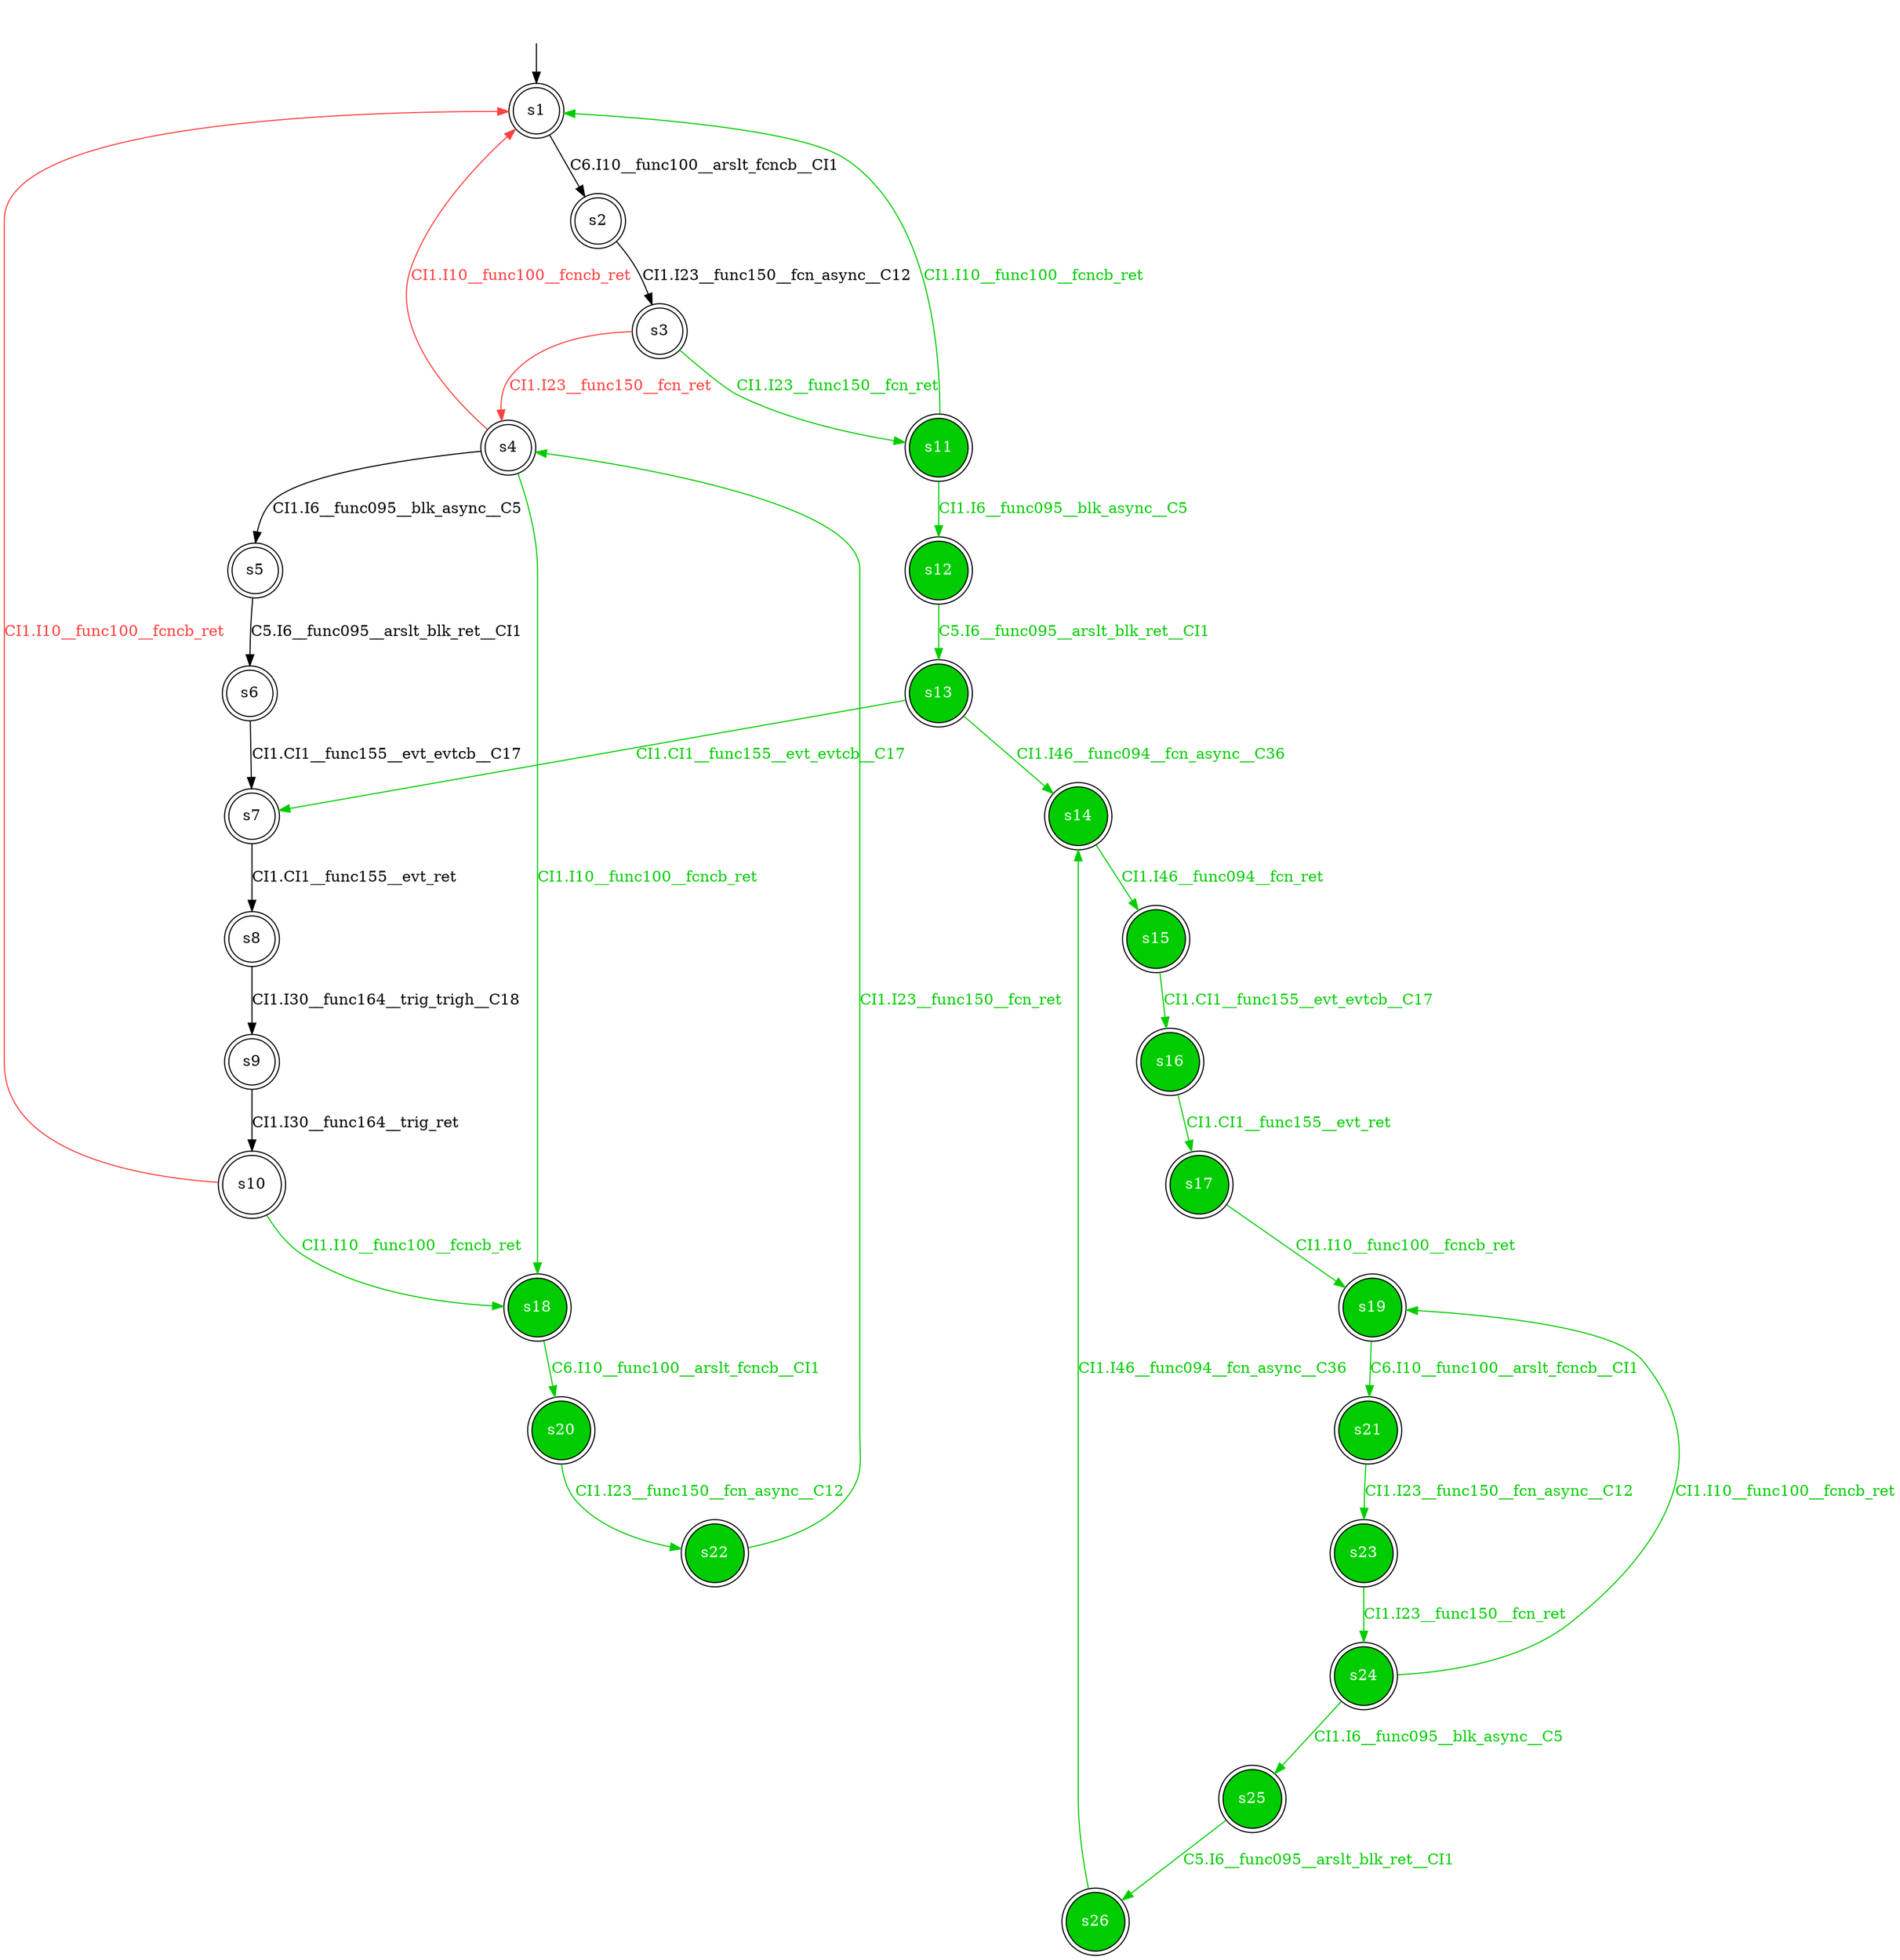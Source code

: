 digraph diffautomaton {
	1 [label=<s1> shape="doublecircle"];
	2 [label=<s2> shape="doublecircle"];
	3 [label=<s3> shape="doublecircle"];
	4 [label=<s4> shape="doublecircle"];
	5 [label=<s5> shape="doublecircle"];
	6 [label=<s6> shape="doublecircle"];
	7 [label=<s7> shape="doublecircle"];
	8 [label=<s8> shape="doublecircle"];
	9 [label=<s9> shape="doublecircle"];
	10 [label=<s10> shape="doublecircle"];
	11 [label=<s11> shape="doublecircle" fillcolor="#00cc00" fontcolor="#ffffff" style="filled"];
	12 [label=<s12> shape="doublecircle" fillcolor="#00cc00" fontcolor="#ffffff" style="filled"];
	13 [label=<s13> shape="doublecircle" fillcolor="#00cc00" fontcolor="#ffffff" style="filled"];
	14 [label=<s14> shape="doublecircle" fillcolor="#00cc00" fontcolor="#ffffff" style="filled"];
	15 [label=<s15> shape="doublecircle" fillcolor="#00cc00" fontcolor="#ffffff" style="filled"];
	16 [label=<s16> shape="doublecircle" fillcolor="#00cc00" fontcolor="#ffffff" style="filled"];
	17 [label=<s17> shape="doublecircle" fillcolor="#00cc00" fontcolor="#ffffff" style="filled"];
	18 [label=<s18> shape="doublecircle" fillcolor="#00cc00" fontcolor="#ffffff" style="filled"];
	19 [label=<s19> shape="doublecircle" fillcolor="#00cc00" fontcolor="#ffffff" style="filled"];
	20 [label=<s20> shape="doublecircle" fillcolor="#00cc00" fontcolor="#ffffff" style="filled"];
	21 [label=<s21> shape="doublecircle" fillcolor="#00cc00" fontcolor="#ffffff" style="filled"];
	22 [label=<s22> shape="doublecircle" fillcolor="#00cc00" fontcolor="#ffffff" style="filled"];
	23 [label=<s23> shape="doublecircle" fillcolor="#00cc00" fontcolor="#ffffff" style="filled"];
	24 [label=<s24> shape="doublecircle" fillcolor="#00cc00" fontcolor="#ffffff" style="filled"];
	25 [label=<s25> shape="doublecircle" fillcolor="#00cc00" fontcolor="#ffffff" style="filled"];
	26 [label=<s26> shape="doublecircle" fillcolor="#00cc00" fontcolor="#ffffff" style="filled"];
	__init1 [label=<> shape="none"];
	__init1 -> 1;
	1 -> 2 [label=<<font color="#000000">C6.I10__func100__arslt_fcncb__CI1</font>> id="1-0-2"];
	2 -> 3 [label=<<font color="#000000">CI1.I23__func150__fcn_async__C12</font>> id="2-0-3"];
	3 -> 4 [label=<<font color="#ff4040">CI1.I23__func150__fcn_ret</font>> color="#ff4040" id="3-0-4"];
	3 -> 11 [label=<<font color="#00cc00">CI1.I23__func150__fcn_ret</font>> color="#00cc00" id="3-1-11"];
	4 -> 5 [label=<<font color="#000000">CI1.I6__func095__blk_async__C5</font>> id="4-0-5"];
	4 -> 1 [label=<<font color="#ff4040">CI1.I10__func100__fcncb_ret</font>> color="#ff4040" id="4-1-1"];
	4 -> 18 [label=<<font color="#00cc00">CI1.I10__func100__fcncb_ret</font>> color="#00cc00" id="4-2-18"];
	5 -> 6 [label=<<font color="#000000">C5.I6__func095__arslt_blk_ret__CI1</font>> id="5-0-6"];
	6 -> 7 [label=<<font color="#000000">CI1.CI1__func155__evt_evtcb__C17</font>> id="6-0-7"];
	7 -> 8 [label=<<font color="#000000">CI1.CI1__func155__evt_ret</font>> id="7-0-8"];
	8 -> 9 [label=<<font color="#000000">CI1.I30__func164__trig_trigh__C18</font>> id="8-0-9"];
	9 -> 10 [label=<<font color="#000000">CI1.I30__func164__trig_ret</font>> id="9-0-10"];
	10 -> 1 [label=<<font color="#ff4040">CI1.I10__func100__fcncb_ret</font>> color="#ff4040" id="10-0-1"];
	10 -> 18 [label=<<font color="#00cc00">CI1.I10__func100__fcncb_ret</font>> color="#00cc00" id="10-1-18"];
	11 -> 12 [label=<<font color="#00cc00">CI1.I6__func095__blk_async__C5</font>> color="#00cc00" id="11-0-12"];
	11 -> 1 [label=<<font color="#00cc00">CI1.I10__func100__fcncb_ret</font>> color="#00cc00" id="11-1-1"];
	12 -> 13 [label=<<font color="#00cc00">C5.I6__func095__arslt_blk_ret__CI1</font>> color="#00cc00" id="12-0-13"];
	13 -> 7 [label=<<font color="#00cc00">CI1.CI1__func155__evt_evtcb__C17</font>> color="#00cc00" id="13-0-7"];
	13 -> 14 [label=<<font color="#00cc00">CI1.I46__func094__fcn_async__C36</font>> color="#00cc00" id="13-1-14"];
	14 -> 15 [label=<<font color="#00cc00">CI1.I46__func094__fcn_ret</font>> color="#00cc00" id="14-0-15"];
	15 -> 16 [label=<<font color="#00cc00">CI1.CI1__func155__evt_evtcb__C17</font>> color="#00cc00" id="15-0-16"];
	16 -> 17 [label=<<font color="#00cc00">CI1.CI1__func155__evt_ret</font>> color="#00cc00" id="16-0-17"];
	17 -> 19 [label=<<font color="#00cc00">CI1.I10__func100__fcncb_ret</font>> color="#00cc00" id="17-0-19"];
	18 -> 20 [label=<<font color="#00cc00">C6.I10__func100__arslt_fcncb__CI1</font>> color="#00cc00" id="18-0-20"];
	19 -> 21 [label=<<font color="#00cc00">C6.I10__func100__arslt_fcncb__CI1</font>> color="#00cc00" id="19-0-21"];
	20 -> 22 [label=<<font color="#00cc00">CI1.I23__func150__fcn_async__C12</font>> color="#00cc00" id="20-0-22"];
	21 -> 23 [label=<<font color="#00cc00">CI1.I23__func150__fcn_async__C12</font>> color="#00cc00" id="21-0-23"];
	22 -> 4 [label=<<font color="#00cc00">CI1.I23__func150__fcn_ret</font>> color="#00cc00" id="22-0-4"];
	23 -> 24 [label=<<font color="#00cc00">CI1.I23__func150__fcn_ret</font>> color="#00cc00" id="23-0-24"];
	24 -> 25 [label=<<font color="#00cc00">CI1.I6__func095__blk_async__C5</font>> color="#00cc00" id="24-0-25"];
	24 -> 19 [label=<<font color="#00cc00">CI1.I10__func100__fcncb_ret</font>> color="#00cc00" id="24-1-19"];
	25 -> 26 [label=<<font color="#00cc00">C5.I6__func095__arslt_blk_ret__CI1</font>> color="#00cc00" id="25-0-26"];
	26 -> 14 [label=<<font color="#00cc00">CI1.I46__func094__fcn_async__C36</font>> color="#00cc00" id="26-0-14"];
}
